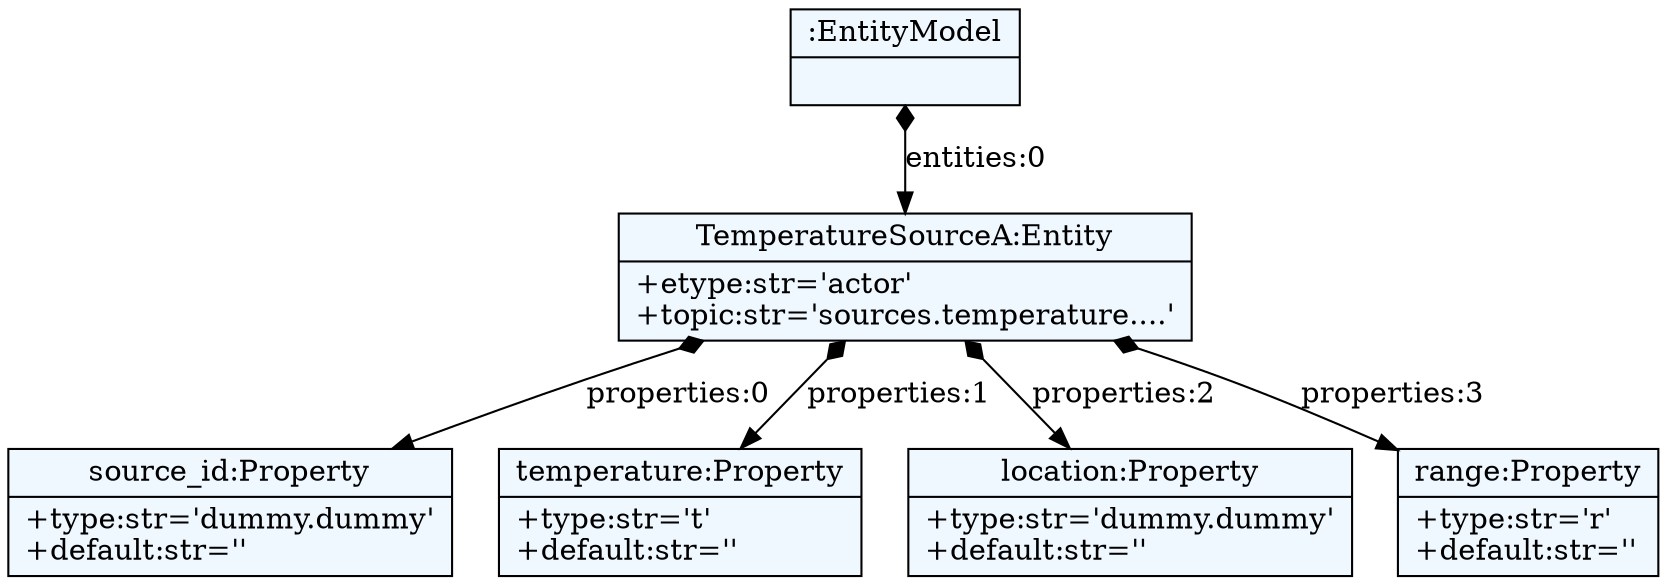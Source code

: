 
    digraph textX {
    fontname = "Bitstream Vera Sans"
    fontsize = 8
    node[
        shape=record,
        style=filled,
        fillcolor=aliceblue
    ]
    nodesep = 0.3
    edge[dir=black,arrowtail=empty]


1900928234704 -> 1900928234800 [label="entities:0" arrowtail=diamond dir=both]
1900928234800 -> 1900928230816 [label="properties:0" arrowtail=diamond dir=both]
1900928230816[label="{source_id:Property|+type:str='dummy.dummy'\l+default:str=''\l}"]
1900928234800 -> 1900928234896 [label="properties:1" arrowtail=diamond dir=both]
1900928234896[label="{temperature:Property|+type:str='t'\l+default:str=''\l}"]
1900928234800 -> 1900928234944 [label="properties:2" arrowtail=diamond dir=both]
1900928234944[label="{location:Property|+type:str='dummy.dummy'\l+default:str=''\l}"]
1900928234800 -> 1900928234992 [label="properties:3" arrowtail=diamond dir=both]
1900928234992[label="{range:Property|+type:str='r'\l+default:str=''\l}"]
1900928234800[label="{TemperatureSourceA:Entity|+etype:str='actor'\l+topic:str='sources.temperature....'\l}"]
1900928234704[label="{:EntityModel|}"]

}
